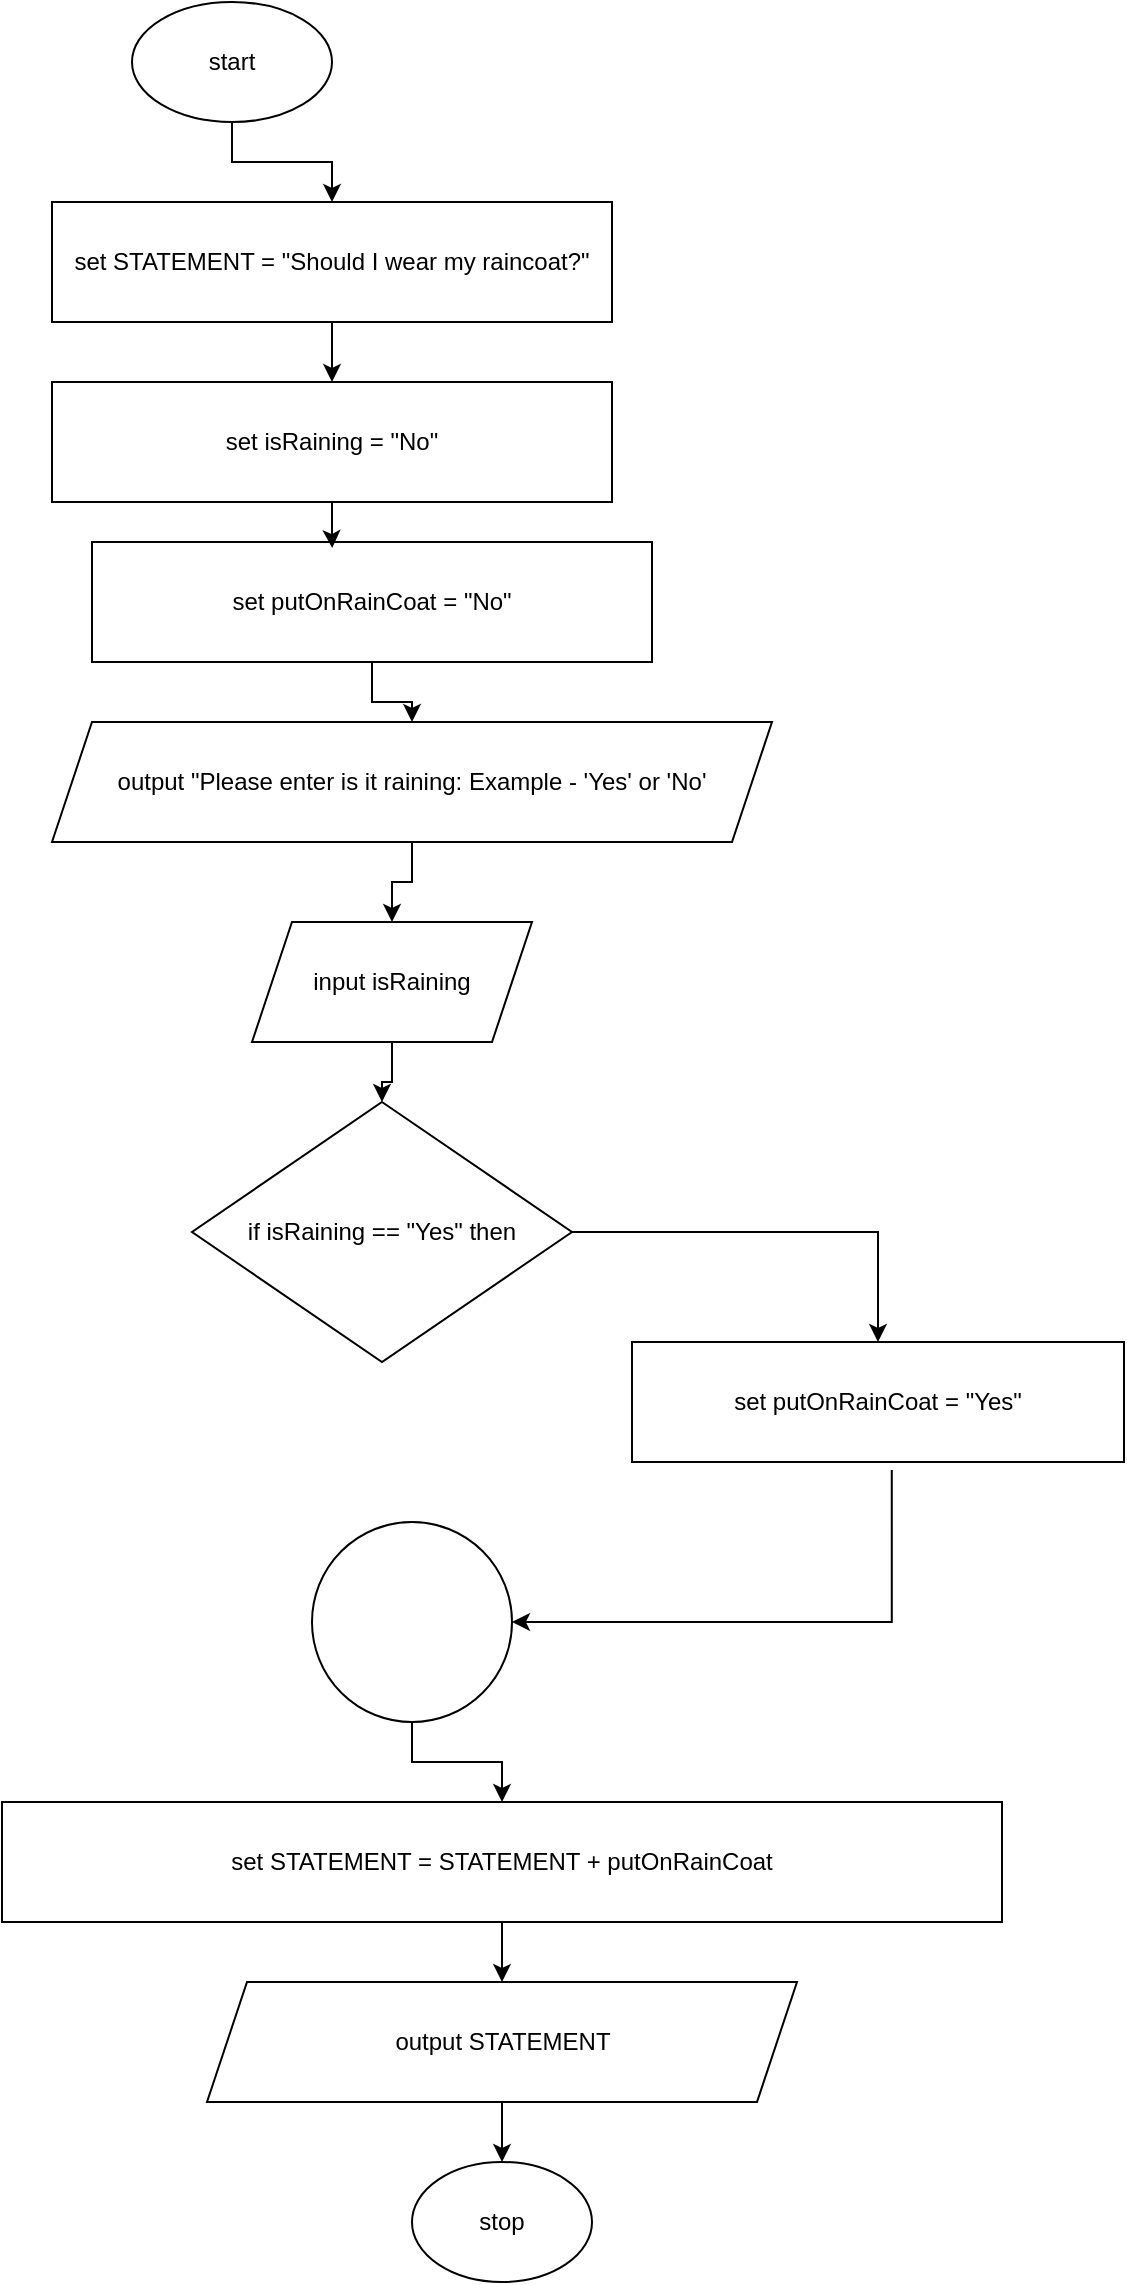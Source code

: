 <mxfile version="24.7.10">
  <diagram id="C5RBs43oDa-KdzZeNtuy" name="Page-1">
    <mxGraphModel dx="1945" dy="1014" grid="1" gridSize="10" guides="1" tooltips="1" connect="1" arrows="1" fold="1" page="1" pageScale="1" pageWidth="827" pageHeight="1169" math="0" shadow="0">
      <root>
        <mxCell id="WIyWlLk6GJQsqaUBKTNV-0" />
        <mxCell id="WIyWlLk6GJQsqaUBKTNV-1" parent="WIyWlLk6GJQsqaUBKTNV-0" />
        <mxCell id="FrUVmgDdikI2n62S4qW0-10" style="edgeStyle=orthogonalEdgeStyle;rounded=0;orthogonalLoop=1;jettySize=auto;html=1;" parent="WIyWlLk6GJQsqaUBKTNV-1" source="FrUVmgDdikI2n62S4qW0-0" target="FrUVmgDdikI2n62S4qW0-1" edge="1">
          <mxGeometry relative="1" as="geometry" />
        </mxCell>
        <mxCell id="FrUVmgDdikI2n62S4qW0-0" value="start" style="ellipse;whiteSpace=wrap;html=1;" parent="WIyWlLk6GJQsqaUBKTNV-1" vertex="1">
          <mxGeometry x="60" y="10" width="100" height="60" as="geometry" />
        </mxCell>
        <mxCell id="FrUVmgDdikI2n62S4qW0-9" style="edgeStyle=orthogonalEdgeStyle;rounded=0;orthogonalLoop=1;jettySize=auto;html=1;" parent="WIyWlLk6GJQsqaUBKTNV-1" source="FrUVmgDdikI2n62S4qW0-1" target="FrUVmgDdikI2n62S4qW0-2" edge="1">
          <mxGeometry relative="1" as="geometry" />
        </mxCell>
        <mxCell id="FrUVmgDdikI2n62S4qW0-1" value="set STATEMENT = &quot;Should I wear my raincoat?&quot;" style="rounded=0;whiteSpace=wrap;html=1;" parent="WIyWlLk6GJQsqaUBKTNV-1" vertex="1">
          <mxGeometry x="20" y="110" width="280" height="60" as="geometry" />
        </mxCell>
        <mxCell id="FrUVmgDdikI2n62S4qW0-2" value="set isRaining = &quot;No&quot;" style="rounded=0;whiteSpace=wrap;html=1;" parent="WIyWlLk6GJQsqaUBKTNV-1" vertex="1">
          <mxGeometry x="20" y="200" width="280" height="60" as="geometry" />
        </mxCell>
        <mxCell id="FrUVmgDdikI2n62S4qW0-7" style="edgeStyle=orthogonalEdgeStyle;rounded=0;orthogonalLoop=1;jettySize=auto;html=1;" parent="WIyWlLk6GJQsqaUBKTNV-1" source="FrUVmgDdikI2n62S4qW0-3" target="FrUVmgDdikI2n62S4qW0-4" edge="1">
          <mxGeometry relative="1" as="geometry" />
        </mxCell>
        <mxCell id="FrUVmgDdikI2n62S4qW0-3" value="output &quot;Please enter is it raining: Example - &#39;Yes&#39; or &#39;No&#39;" style="shape=parallelogram;perimeter=parallelogramPerimeter;whiteSpace=wrap;html=1;fixedSize=1;" parent="WIyWlLk6GJQsqaUBKTNV-1" vertex="1">
          <mxGeometry x="20" y="370" width="360" height="60" as="geometry" />
        </mxCell>
        <mxCell id="FrUVmgDdikI2n62S4qW0-6" style="edgeStyle=orthogonalEdgeStyle;rounded=0;orthogonalLoop=1;jettySize=auto;html=1;" parent="WIyWlLk6GJQsqaUBKTNV-1" source="FrUVmgDdikI2n62S4qW0-4" target="FrUVmgDdikI2n62S4qW0-5" edge="1">
          <mxGeometry relative="1" as="geometry" />
        </mxCell>
        <mxCell id="FrUVmgDdikI2n62S4qW0-4" value="input isRaining" style="shape=parallelogram;perimeter=parallelogramPerimeter;whiteSpace=wrap;html=1;fixedSize=1;" parent="WIyWlLk6GJQsqaUBKTNV-1" vertex="1">
          <mxGeometry x="120" y="470" width="140" height="60" as="geometry" />
        </mxCell>
        <mxCell id="Nthu_IO8zFLuggpTaXN6-2" style="edgeStyle=orthogonalEdgeStyle;rounded=0;orthogonalLoop=1;jettySize=auto;html=1;exitX=1;exitY=0.5;exitDx=0;exitDy=0;entryX=0.5;entryY=0;entryDx=0;entryDy=0;" edge="1" parent="WIyWlLk6GJQsqaUBKTNV-1" source="FrUVmgDdikI2n62S4qW0-5" target="Nthu_IO8zFLuggpTaXN6-1">
          <mxGeometry relative="1" as="geometry" />
        </mxCell>
        <mxCell id="FrUVmgDdikI2n62S4qW0-5" value="if isRaining == &quot;Yes&quot; then" style="rhombus;whiteSpace=wrap;html=1;" parent="WIyWlLk6GJQsqaUBKTNV-1" vertex="1">
          <mxGeometry x="90" y="560" width="190" height="130" as="geometry" />
        </mxCell>
        <mxCell id="Nthu_IO8zFLuggpTaXN6-4" style="edgeStyle=orthogonalEdgeStyle;rounded=0;orthogonalLoop=1;jettySize=auto;html=1;entryX=1;entryY=0.5;entryDx=0;entryDy=0;exitX=0.528;exitY=1.067;exitDx=0;exitDy=0;exitPerimeter=0;" edge="1" parent="WIyWlLk6GJQsqaUBKTNV-1" source="Nthu_IO8zFLuggpTaXN6-1" target="Nthu_IO8zFLuggpTaXN6-3">
          <mxGeometry relative="1" as="geometry">
            <Array as="points">
              <mxPoint x="440" y="820" />
            </Array>
          </mxGeometry>
        </mxCell>
        <mxCell id="Nthu_IO8zFLuggpTaXN6-1" value="set putOnRainCoat = &quot;Yes&quot;" style="rounded=0;whiteSpace=wrap;html=1;" vertex="1" parent="WIyWlLk6GJQsqaUBKTNV-1">
          <mxGeometry x="310" y="680" width="246" height="60" as="geometry" />
        </mxCell>
        <mxCell id="Nthu_IO8zFLuggpTaXN6-12" style="edgeStyle=orthogonalEdgeStyle;rounded=0;orthogonalLoop=1;jettySize=auto;html=1;" edge="1" parent="WIyWlLk6GJQsqaUBKTNV-1" source="Nthu_IO8zFLuggpTaXN6-3" target="Nthu_IO8zFLuggpTaXN6-5">
          <mxGeometry relative="1" as="geometry" />
        </mxCell>
        <mxCell id="Nthu_IO8zFLuggpTaXN6-3" value="" style="ellipse;whiteSpace=wrap;html=1;" vertex="1" parent="WIyWlLk6GJQsqaUBKTNV-1">
          <mxGeometry x="150" y="770" width="100" height="100" as="geometry" />
        </mxCell>
        <mxCell id="Nthu_IO8zFLuggpTaXN6-13" style="edgeStyle=orthogonalEdgeStyle;rounded=0;orthogonalLoop=1;jettySize=auto;html=1;" edge="1" parent="WIyWlLk6GJQsqaUBKTNV-1" source="Nthu_IO8zFLuggpTaXN6-5" target="Nthu_IO8zFLuggpTaXN6-6">
          <mxGeometry relative="1" as="geometry" />
        </mxCell>
        <mxCell id="Nthu_IO8zFLuggpTaXN6-5" value="set STATEMENT = STATEMENT + putOnRainCoat" style="rounded=0;whiteSpace=wrap;html=1;" vertex="1" parent="WIyWlLk6GJQsqaUBKTNV-1">
          <mxGeometry x="-5" y="910" width="500" height="60" as="geometry" />
        </mxCell>
        <mxCell id="Nthu_IO8zFLuggpTaXN6-14" style="edgeStyle=orthogonalEdgeStyle;rounded=0;orthogonalLoop=1;jettySize=auto;html=1;" edge="1" parent="WIyWlLk6GJQsqaUBKTNV-1" source="Nthu_IO8zFLuggpTaXN6-6" target="Nthu_IO8zFLuggpTaXN6-7">
          <mxGeometry relative="1" as="geometry" />
        </mxCell>
        <mxCell id="Nthu_IO8zFLuggpTaXN6-6" value="output STATEMENT" style="shape=parallelogram;perimeter=parallelogramPerimeter;whiteSpace=wrap;html=1;fixedSize=1;" vertex="1" parent="WIyWlLk6GJQsqaUBKTNV-1">
          <mxGeometry x="97.5" y="1000" width="295" height="60" as="geometry" />
        </mxCell>
        <mxCell id="Nthu_IO8zFLuggpTaXN6-7" value="stop" style="ellipse;whiteSpace=wrap;html=1;" vertex="1" parent="WIyWlLk6GJQsqaUBKTNV-1">
          <mxGeometry x="200" y="1090" width="90" height="60" as="geometry" />
        </mxCell>
        <mxCell id="Nthu_IO8zFLuggpTaXN6-11" style="edgeStyle=orthogonalEdgeStyle;rounded=0;orthogonalLoop=1;jettySize=auto;html=1;" edge="1" parent="WIyWlLk6GJQsqaUBKTNV-1" source="Nthu_IO8zFLuggpTaXN6-9" target="FrUVmgDdikI2n62S4qW0-3">
          <mxGeometry relative="1" as="geometry" />
        </mxCell>
        <mxCell id="Nthu_IO8zFLuggpTaXN6-9" value="set putOnRainCoat = &quot;No&quot;" style="rounded=0;whiteSpace=wrap;html=1;" vertex="1" parent="WIyWlLk6GJQsqaUBKTNV-1">
          <mxGeometry x="40" y="280" width="280" height="60" as="geometry" />
        </mxCell>
        <mxCell id="Nthu_IO8zFLuggpTaXN6-10" style="edgeStyle=orthogonalEdgeStyle;rounded=0;orthogonalLoop=1;jettySize=auto;html=1;entryX=0.429;entryY=0.05;entryDx=0;entryDy=0;entryPerimeter=0;" edge="1" parent="WIyWlLk6GJQsqaUBKTNV-1" source="FrUVmgDdikI2n62S4qW0-2" target="Nthu_IO8zFLuggpTaXN6-9">
          <mxGeometry relative="1" as="geometry" />
        </mxCell>
      </root>
    </mxGraphModel>
  </diagram>
</mxfile>
